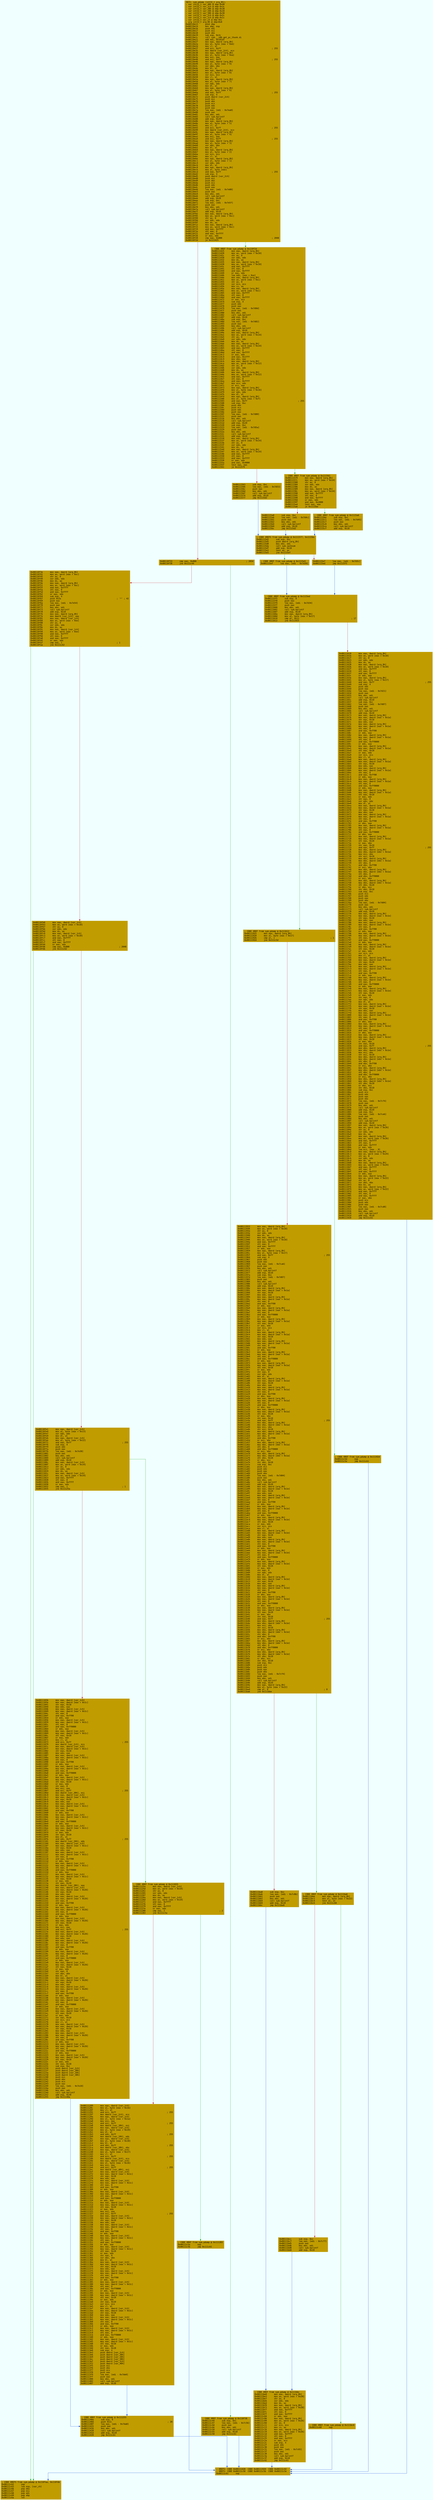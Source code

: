 digraph code {
	graph [bgcolor=azure fontsize=8 fontname="Courier" splines="ortho"];
	node [fillcolor=gray style=filled shape=box];
	edge [arrowhead="normal"];
	"0x00110e13" [URL="sym.pdump/0x00110e13", fillcolor="#c19c00",color="#c19c00", fontname="Courier",label="3672: sym.pdump (int32_t arg_8h);\l; var int32_t var_40h @ ebp-0x40\l; var int32_t var_3ch @ ebp-0x3c\l; var int32_t var_38h @ ebp-0x38\l; var int32_t var_34h @ ebp-0x34\l; var int32_t var_30h @ ebp-0x30\l; var int32_t var_2ch @ ebp-0x2c\l; var int32_t var_1ch @ ebp-0x1c\l; var int32_t var_ch @ ebp-0xc\l; arg int32_t arg_8h @ ebp+0x8\l0x00110e13      push ebp\l0x00110e14      mov ebp, esp\l0x00110e16      push edi\l0x00110e17      push esi\l0x00110e18      push ebx\l0x00110e19      sub esp, 0x3c\l0x00110e1c      call sym.__x86.get_pc_thunk.di\l0x00110e21      add edi, 0x101df\l0x00110e27      mov eax, dword [arg_8h]\l0x00110e2a      mov al, byte [eax + 0xb]\l0x00110e2d      mov cl, al\l0x00110e2f      and ecx, 0xff                                          ; 255\l0x00110e35      mov dword [var_2ch], ecx\l0x00110e38      mov eax, dword [arg_8h]\l0x00110e3b      mov al, byte [eax + 0xa]\l0x00110e3e      mov esi, eax\l0x00110e40      and esi, 0xff                                          ; 255\l0x00110e46      mov eax, dword [arg_8h]\l0x00110e49      mov al, byte [eax + 9]\l0x00110e4c      xor ebx, ebx\l0x00110e4e      mov bl, al\l0x00110e50      mov eax, dword [arg_8h]\l0x00110e53      mov al, byte [eax + 8]\l0x00110e56      xor ecx, ecx\l0x00110e58      mov cl, al\l0x00110e5a      mov eax, dword [arg_8h]\l0x00110e5d      mov al, byte [eax + 7]\l0x00110e60      xor edx, edx\l0x00110e62      mov dl, al\l0x00110e64      mov eax, dword [arg_8h]\l0x00110e67      mov al, byte [eax + 6]\l0x00110e6a      and eax, 0xff                                          ; 255\l0x00110e6f      sub esp, 4\l0x00110e72      push dword [var_2ch]\l0x00110e75      push esi\l0x00110e76      push ebx\l0x00110e77      push ecx\l0x00110e78      push edx\l0x00110e79      push eax\l0x00110e7a      lea eax, [edi - 0x7ea0]\l0x00110e80      push eax\l0x00110e81      mov ebx, edi\l0x00110e83      call sym.kprintf\l0x00110e88      add esp, 0x20\l0x00110e8b      mov eax, dword [arg_8h]\l0x00110e8e      mov al, byte [eax + 5]\l0x00110e91      mov cl, al\l0x00110e93      and ecx, 0xff                                          ; 255\l0x00110e99      mov dword [var_2ch], ecx\l0x00110e9c      mov eax, dword [arg_8h]\l0x00110e9f      mov al, byte [eax + 4]\l0x00110ea2      mov esi, eax\l0x00110ea4      and esi, 0xff                                          ; 255\l0x00110eaa      mov eax, dword [arg_8h]\l0x00110ead      mov al, byte [eax + 3]\l0x00110eb0      xor ebx, ebx\l0x00110eb2      mov bl, al\l0x00110eb4      mov eax, dword [arg_8h]\l0x00110eb7      mov al, byte [eax + 2]\l0x00110eba      xor ecx, ecx\l0x00110ebc      mov cl, al\l0x00110ebe      mov eax, dword [arg_8h]\l0x00110ec1      mov al, byte [eax + 1]\l0x00110ec4      xor edx, edx\l0x00110ec6      mov dl, al\l0x00110ec8      mov eax, dword [arg_8h]\l0x00110ecb      mov al, byte [eax]\l0x00110ecd      and eax, 0xff                                          ; 255\l0x00110ed2      sub esp, 4\l0x00110ed5      push dword [var_2ch]\l0x00110ed8      push esi\l0x00110ed9      push ebx\l0x00110eda      push ecx\l0x00110edb      push edx\l0x00110edc      push eax\l0x00110edd      lea eax, [edi - 0x7e80]\l0x00110ee3      push eax\l0x00110ee4      mov ebx, edi\l0x00110ee6      call sym.kprintf\l0x00110eeb      add esp, 0x20\l0x00110eee      sub esp, 0xc\l0x00110ef1      lea eax, [edi - 0x7e5f]\l0x00110ef7      push eax\l0x00110ef8      mov ebx, edi\l0x00110efa      call sym.kprintf\l0x00110eff      add esp, 0x10\l0x00110f02      mov eax, dword [arg_8h]\l0x00110f05      mov ax, word [eax + 0xc]\l0x00110f09      shr ax, 8\l0x00110f0d      xor edx, edx\l0x00110f0f      mov dx, ax\l0x00110f12      mov eax, dword [arg_8h]\l0x00110f15      mov ax, word [eax + 0xc]\l0x00110f19      and eax, 0xffff\l0x00110f1e      shl eax, 8\l0x00110f21      and eax, 0xffff\l0x00110f26      or eax, edx\l0x00110f28      cmp eax, 0x800                                         ; 2048\l0x00110f2d      je 0x111425\l"]
	"0x00110f33" [URL="sym.pdump/0x00110f33", fillcolor="#c19c00",color="#c19c00", fontname="Courier",label="0x00110f33      cmp eax, 0x806                                         ; 2054\l0x00110f38      jne 0x111c44\l"]
	"0x00110f3e" [URL="sym.pdump/0x00110f3e", fillcolor="#c19c00",color="#c19c00", fontname="Courier",label="0x00110f3e      mov eax, dword [arg_8h]\l0x00110f41      mov ax, word [eax + 0xc]\l0x00110f45      shr ax, 8\l0x00110f49      xor edx, edx\l0x00110f4b      mov dx, ax\l0x00110f4e      mov eax, dword [arg_8h]\l0x00110f51      mov ax, word [eax + 0xc]\l0x00110f55      and eax, 0xffff\l0x00110f5a      shl eax, 8\l0x00110f5d      and eax, 0xffff\l0x00110f62      or eax, edx\l0x00110f64      sub esp, 4\l0x00110f67      push 0x2a                                              ; '*' ; 42\l0x00110f69      push eax\l0x00110f6a      lea eax, [edi - 0x7e54]\l0x00110f70      push eax\l0x00110f71      mov ebx, edi\l0x00110f73      call sym.kprintf\l0x00110f78      add esp, 0x10\l0x00110f7b      mov eax, dword [arg_8h]\l0x00110f7e      mov dword [var_1ch], eax\l0x00110f81      mov eax, dword [var_1ch]\l0x00110f84      mov ax, word [eax + 0xe]\l0x00110f88      shr ax, 8\l0x00110f8c      xor edx, edx\l0x00110f8e      mov dx, ax\l0x00110f91      mov eax, dword [var_1ch]\l0x00110f94      mov ax, word [eax + 0xe]\l0x00110f98      and eax, 0xffff\l0x00110f9d      shl eax, 8\l0x00110fa0      and eax, 0xffff\l0x00110fa5      or eax, edx\l0x00110fa7      cmp eax, 1                                             ; 1\l0x00110faa      jne 0x111c62\l"]
	"0x00110fb0" [URL="sym.pdump/0x00110fb0", fillcolor="#c19c00",color="#c19c00", fontname="Courier",label="0x00110fb0      mov eax, dword [var_1ch]\l0x00110fb3      mov ax, word [eax + 0x10]\l0x00110fb7      shr ax, 8\l0x00110fbb      xor edx, edx\l0x00110fbd      mov dx, ax\l0x00110fc0      mov eax, dword [var_1ch]\l0x00110fc3      mov ax, word [eax + 0x10]\l0x00110fc7      and eax, 0xffff\l0x00110fcc      shl eax, 8\l0x00110fcf      and eax, 0xffff\l0x00110fd4      or eax, edx\l0x00110fd6      cmp eax, 0x800                                         ; 2048\l0x00110fdb      jne 0x111c62\l"]
	"0x00110fe1" [URL="sym.pdump/0x00110fe1", fillcolor="#c19c00",color="#c19c00", fontname="Courier",label="0x00110fe1      mov eax, dword [var_1ch]\l0x00110fe4      mov al, byte [eax + 0x13]\l0x00110fe7      xor edx, edx\l0x00110fe9      mov dl, al\l0x00110feb      mov eax, dword [var_1ch]\l0x00110fee      mov al, byte [eax + 0x12]\l0x00110ff1      and eax, 0xff                                          ; 255\l0x00110ff6      sub esp, 4\l0x00110ff9      push edx\l0x00110ffa      push eax\l0x00110ffb      lea eax, [edi - 0x7e38]\l0x00111001      push eax\l0x00111002      mov ebx, edi\l0x00111004      call sym.kprintf\l0x00111009      add esp, 0x10\l0x0011100c      mov eax, dword [var_1ch]\l0x0011100f      mov ax, word [eax + 0x14]\l0x00111013      shr ax, 8\l0x00111017      xor edx, edx\l0x00111019      mov dx, ax\l0x0011101c      mov eax, dword [var_1ch]\l0x0011101f      mov ax, word [eax + 0x14]\l0x00111023      and eax, 0xffff\l0x00111028      shl eax, 8\l0x0011102b      and eax, 0xffff\l0x00111030      or eax, edx\l0x00111032      cmp eax, 1                                             ; 1\l0x00111035      jne 0x11125a\l"]
	"0x0011103b" [URL="sym.pdump/0x0011103b", fillcolor="#c19c00",color="#c19c00", fontname="Courier",label="0x0011103b      mov eax, dword [var_1ch]\l0x0011103e      mov eax, dword [eax + 0x1c]\l0x00111041      shr eax, 0x18\l0x00111044      mov edx, eax\l0x00111046      mov eax, dword [var_1ch]\l0x00111049      mov eax, dword [eax + 0x1c]\l0x0011104c      shr eax, 8\l0x0011104f      and eax, 0xff00\l0x00111054      or edx, eax\l0x00111056      mov eax, dword [var_1ch]\l0x00111059      mov eax, dword [eax + 0x1c]\l0x0011105c      shl eax, 8\l0x0011105f      and eax, 0xff0000\l0x00111064      or edx, eax\l0x00111066      mov eax, dword [var_1ch]\l0x00111069      mov eax, dword [eax + 0x1c]\l0x0011106c      shl eax, 0x18\l0x0011106f      or eax, edx\l0x00111071      mov cl, al\l0x00111073      and ecx, 0xff                                          ; 255\l0x00111079      mov dword [var_2ch], ecx\l0x0011107c      mov eax, dword [var_1ch]\l0x0011107f      mov eax, dword [eax + 0x1c]\l0x00111082      shr eax, 0x18\l0x00111085      mov edx, eax\l0x00111087      mov eax, dword [var_1ch]\l0x0011108a      mov eax, dword [eax + 0x1c]\l0x0011108d      shr eax, 8\l0x00111090      and eax, 0xff00\l0x00111095      or edx, eax\l0x00111097      mov eax, dword [var_1ch]\l0x0011109a      mov eax, dword [eax + 0x1c]\l0x0011109d      shl eax, 8\l0x001110a0      and eax, 0xff0000\l0x001110a5      or edx, eax\l0x001110a7      mov eax, dword [var_1ch]\l0x001110aa      mov eax, dword [eax + 0x1c]\l0x001110ad      shl eax, 0x18\l0x001110b0      or eax, edx\l0x001110b2      shr eax, 8\l0x001110b5      mov esi, eax\l0x001110b7      and esi, 0xff                                          ; 255\l0x001110bd      mov dword [var_30h], esi\l0x001110c0      mov eax, dword [var_1ch]\l0x001110c3      mov eax, dword [eax + 0x1c]\l0x001110c6      shr eax, 0x18\l0x001110c9      mov edx, eax\l0x001110cb      mov eax, dword [var_1ch]\l0x001110ce      mov eax, dword [eax + 0x1c]\l0x001110d1      shr eax, 8\l0x001110d4      and eax, 0xff00\l0x001110d9      or edx, eax\l0x001110db      mov eax, dword [var_1ch]\l0x001110de      mov eax, dword [eax + 0x1c]\l0x001110e1      shl eax, 8\l0x001110e4      and eax, 0xff0000\l0x001110e9      or edx, eax\l0x001110eb      mov eax, dword [var_1ch]\l0x001110ee      mov eax, dword [eax + 0x1c]\l0x001110f1      shl eax, 0x18\l0x001110f4      or eax, edx\l0x001110f6      shr eax, 0x10\l0x001110f9      mov dl, al\l0x001110fb      and edx, 0xff                                          ; 255\l0x00111101      mov dword [var_34h], edx\l0x00111104      mov eax, dword [var_1ch]\l0x00111107      mov eax, dword [eax + 0x1c]\l0x0011110a      shr eax, 0x18\l0x0011110d      mov edx, eax\l0x0011110f      mov eax, dword [var_1ch]\l0x00111112      mov eax, dword [eax + 0x1c]\l0x00111115      shr eax, 8\l0x00111118      and eax, 0xff00\l0x0011111d      or edx, eax\l0x0011111f      mov eax, dword [var_1ch]\l0x00111122      mov eax, dword [eax + 0x1c]\l0x00111125      shl eax, 8\l0x00111128      and eax, 0xff0000\l0x0011112d      or edx, eax\l0x0011112f      mov eax, dword [var_1ch]\l0x00111132      mov eax, dword [eax + 0x1c]\l0x00111135      shl eax, 0x18\l0x00111138      or eax, edx\l0x0011113a      shr eax, 0x18\l0x0011113d      mov dword [var_38h], eax\l0x00111140      mov eax, dword [var_1ch]\l0x00111143      mov eax, dword [eax + 0x26]\l0x00111146      shr eax, 0x18\l0x00111149      mov edx, eax\l0x0011114b      mov eax, dword [var_1ch]\l0x0011114e      mov eax, dword [eax + 0x26]\l0x00111151      shr eax, 8\l0x00111154      and eax, 0xff00\l0x00111159      or edx, eax\l0x0011115b      mov eax, dword [var_1ch]\l0x0011115e      mov eax, dword [eax + 0x26]\l0x00111161      shl eax, 8\l0x00111164      and eax, 0xff0000\l0x00111169      or edx, eax\l0x0011116b      mov eax, dword [var_1ch]\l0x0011116e      mov eax, dword [eax + 0x26]\l0x00111171      shl eax, 0x18\l0x00111174      or eax, edx\l0x00111176      mov esi, eax\l0x00111178      and esi, 0xff                                          ; 255\l0x0011117e      mov eax, dword [var_1ch]\l0x00111181      mov eax, dword [eax + 0x26]\l0x00111184      shr eax, 0x18\l0x00111187      mov edx, eax\l0x00111189      mov eax, dword [var_1ch]\l0x0011118c      mov eax, dword [eax + 0x26]\l0x0011118f      shr eax, 8\l0x00111192      and eax, 0xff00\l0x00111197      or edx, eax\l0x00111199      mov eax, dword [var_1ch]\l0x0011119c      mov eax, dword [eax + 0x26]\l0x0011119f      shl eax, 8\l0x001111a2      and eax, 0xff0000\l0x001111a7      or edx, eax\l0x001111a9      mov eax, dword [var_1ch]\l0x001111ac      mov eax, dword [eax + 0x26]\l0x001111af      shl eax, 0x18\l0x001111b2      or eax, edx\l0x001111b4      shr eax, 8\l0x001111b7      xor ebx, ebx\l0x001111b9      mov bl, al\l0x001111bb      mov eax, dword [var_1ch]\l0x001111be      mov eax, dword [eax + 0x26]\l0x001111c1      shr eax, 0x18\l0x001111c4      mov edx, eax\l0x001111c6      mov eax, dword [var_1ch]\l0x001111c9      mov eax, dword [eax + 0x26]\l0x001111cc      shr eax, 8\l0x001111cf      and eax, 0xff00\l0x001111d4      or edx, eax\l0x001111d6      mov eax, dword [var_1ch]\l0x001111d9      mov eax, dword [eax + 0x26]\l0x001111dc      shl eax, 8\l0x001111df      and eax, 0xff0000\l0x001111e4      or edx, eax\l0x001111e6      mov eax, dword [var_1ch]\l0x001111e9      mov eax, dword [eax + 0x26]\l0x001111ec      shl eax, 0x18\l0x001111ef      or eax, edx\l0x001111f1      shr eax, 0x10\l0x001111f4      xor ecx, ecx\l0x001111f6      mov cl, al\l0x001111f8      mov eax, dword [var_1ch]\l0x001111fb      mov eax, dword [eax + 0x26]\l0x001111fe      shr eax, 0x18\l0x00111201      mov edx, eax\l0x00111203      mov eax, dword [var_1ch]\l0x00111206      mov eax, dword [eax + 0x26]\l0x00111209      shr eax, 8\l0x0011120c      and eax, 0xff00\l0x00111211      or edx, eax\l0x00111213      mov eax, dword [var_1ch]\l0x00111216      mov eax, dword [eax + 0x26]\l0x00111219      shl eax, 8\l0x0011121c      and eax, 0xff0000\l0x00111221      or edx, eax\l0x00111223      mov eax, dword [var_1ch]\l0x00111226      mov eax, dword [eax + 0x26]\l0x00111229      shl eax, 0x18\l0x0011122c      or eax, edx\l0x0011122e      shr eax, 0x18\l0x00111231      sub esp, 0xc\l0x00111234      push dword [var_2ch]\l0x00111237      push dword [var_30h]\l0x0011123a      push dword [var_34h]\l0x0011123d      push dword [var_38h]\l0x00111240      push esi\l0x00111241      push ebx\l0x00111242      push ecx\l0x00111243      push eax\l0x00111244      lea eax, [edi - 0x7e10]\l0x0011124a      push eax\l0x0011124b      mov ebx, edi\l0x0011124d      call sym.kprintf\l0x00111252      add esp, 0x30\l0x00111255      jmp 0x11140a\l"]
	"0x0011125a" [URL="sym.pdump/0x0011125a", fillcolor="#c19c00",color="#c19c00", fontname="Courier",label="; CODE XREF from sym.pdump @ 0x111035\l0x0011125a      mov eax, dword [var_1ch]\l0x0011125d      mov ax, word [eax + 0x14]\l0x00111261      shr ax, 8\l0x00111265      xor edx, edx\l0x00111267      mov dx, ax\l0x0011126a      mov eax, dword [var_1ch]\l0x0011126d      mov ax, word [eax + 0x14]\l0x00111271      and eax, 0xffff\l0x00111276      shl eax, 8\l0x00111279      and eax, 0xffff\l0x0011127e      or eax, edx\l0x00111280      cmp eax, 2                                             ; 2\l0x00111283      jne 0x111c5a\l"]
	"0x00111289" [URL="sym.pdump/0x00111289", fillcolor="#c19c00",color="#c19c00", fontname="Courier",label="0x00111289      mov eax, dword [var_1ch]\l0x0011128c      mov al, byte [eax + 0x1b]\l0x0011128f      mov cl, al\l0x00111291      and ecx, 0xff                                          ; 255\l0x00111297      mov dword [var_2ch], ecx\l0x0011129a      mov eax, dword [var_1ch]\l0x0011129d      mov al, byte [eax + 0x1a]\l0x001112a0      mov esi, eax\l0x001112a2      and esi, 0xff                                          ; 255\l0x001112a8      mov dword [var_30h], esi\l0x001112ab      mov eax, dword [var_1ch]\l0x001112ae      mov al, byte [eax + 0x19]\l0x001112b1      mov dl, al\l0x001112b3      and edx, 0xff                                          ; 255\l0x001112b9      mov dword [var_34h], edx\l0x001112bc      mov eax, dword [var_1ch]\l0x001112bf      mov al, byte [eax + 0x18]\l0x001112c2      mov bl, al\l0x001112c4      and ebx, 0xff                                          ; 255\l0x001112ca      mov dword [var_38h], ebx\l0x001112cd      mov eax, dword [var_1ch]\l0x001112d0      mov al, byte [eax + 0x17]\l0x001112d3      mov cl, al\l0x001112d5      and ecx, 0xff                                          ; 255\l0x001112db      mov dword [var_3ch], ecx\l0x001112de      mov eax, dword [var_1ch]\l0x001112e1      mov al, byte [eax + 0x16]\l0x001112e4      mov esi, eax\l0x001112e6      and esi, 0xff                                          ; 255\l0x001112ec      mov dword [var_40h], esi\l0x001112ef      mov eax, dword [var_1ch]\l0x001112f2      mov eax, dword [eax + 0x1c]\l0x001112f5      shr eax, 0x18\l0x001112f8      mov edx, eax\l0x001112fa      mov eax, dword [var_1ch]\l0x001112fd      mov eax, dword [eax + 0x1c]\l0x00111300      shr eax, 8\l0x00111303      and eax, 0xff00\l0x00111308      or edx, eax\l0x0011130a      mov eax, dword [var_1ch]\l0x0011130d      mov eax, dword [eax + 0x1c]\l0x00111310      shl eax, 8\l0x00111313      and eax, 0xff0000\l0x00111318      or edx, eax\l0x0011131a      mov eax, dword [var_1ch]\l0x0011131d      mov eax, dword [eax + 0x1c]\l0x00111320      shl eax, 0x18\l0x00111323      or eax, edx\l0x00111325      mov esi, eax\l0x00111327      and esi, 0xff                                          ; 255\l0x0011132d      mov eax, dword [var_1ch]\l0x00111330      mov eax, dword [eax + 0x1c]\l0x00111333      shr eax, 0x18\l0x00111336      mov edx, eax\l0x00111338      mov eax, dword [var_1ch]\l0x0011133b      mov eax, dword [eax + 0x1c]\l0x0011133e      shr eax, 8\l0x00111341      and eax, 0xff00\l0x00111346      or edx, eax\l0x00111348      mov eax, dword [var_1ch]\l0x0011134b      mov eax, dword [eax + 0x1c]\l0x0011134e      shl eax, 8\l0x00111351      and eax, 0xff0000\l0x00111356      or edx, eax\l0x00111358      mov eax, dword [var_1ch]\l0x0011135b      mov eax, dword [eax + 0x1c]\l0x0011135e      shl eax, 0x18\l0x00111361      or eax, edx\l0x00111363      shr eax, 8\l0x00111366      xor ebx, ebx\l0x00111368      mov bl, al\l0x0011136a      mov eax, dword [var_1ch]\l0x0011136d      mov eax, dword [eax + 0x1c]\l0x00111370      shr eax, 0x18\l0x00111373      mov edx, eax\l0x00111375      mov eax, dword [var_1ch]\l0x00111378      mov eax, dword [eax + 0x1c]\l0x0011137b      shr eax, 8\l0x0011137e      and eax, 0xff00\l0x00111383      or edx, eax\l0x00111385      mov eax, dword [var_1ch]\l0x00111388      mov eax, dword [eax + 0x1c]\l0x0011138b      shl eax, 8\l0x0011138e      and eax, 0xff0000\l0x00111393      or edx, eax\l0x00111395      mov eax, dword [var_1ch]\l0x00111398      mov eax, dword [eax + 0x1c]\l0x0011139b      shl eax, 0x18\l0x0011139e      or eax, edx\l0x001113a0      shr eax, 0x10\l0x001113a3      xor ecx, ecx\l0x001113a5      mov cl, al\l0x001113a7      mov eax, dword [var_1ch]\l0x001113aa      mov eax, dword [eax + 0x1c]\l0x001113ad      shr eax, 0x18\l0x001113b0      mov edx, eax\l0x001113b2      mov eax, dword [var_1ch]\l0x001113b5      mov eax, dword [eax + 0x1c]\l0x001113b8      shr eax, 8\l0x001113bb      and eax, 0xff00\l0x001113c0      or edx, eax\l0x001113c2      mov eax, dword [var_1ch]\l0x001113c5      mov eax, dword [eax + 0x1c]\l0x001113c8      shl eax, 8\l0x001113cb      and eax, 0xff0000\l0x001113d0      or edx, eax\l0x001113d2      mov eax, dword [var_1ch]\l0x001113d5      mov eax, dword [eax + 0x1c]\l0x001113d8      shl eax, 0x18\l0x001113db      or eax, edx\l0x001113dd      shr eax, 0x18\l0x001113e0      sub esp, 4\l0x001113e3      push dword [var_2ch]\l0x001113e6      push dword [var_30h]\l0x001113e9      push dword [var_34h]\l0x001113ec      push dword [var_38h]\l0x001113ef      push dword [var_3ch]\l0x001113f2      push dword [var_40h]\l0x001113f5      push esi\l0x001113f6      push ebx\l0x001113f7      push ecx\l0x001113f8      push eax\l0x001113f9      lea eax, [edi - 0x7de0]\l0x001113ff      push eax\l0x00111400      mov ebx, edi\l0x00111402      call sym.kprintf\l0x00111407      add esp, 0x30\l"]
	"0x0011140a" [URL="sym.pdump/0x0011140a", fillcolor="#c19c00",color="#c19c00", fontname="Courier",label="; CODE XREF from sym.pdump @ 0x111255\l0x0011140a      sub esp, 8\l0x0011140d      push 0x1c                                              ; 28\l0x0011140f      lea eax, [edi - 0x7da8]\l0x00111415      push eax\l0x00111416      mov ebx, edi\l0x00111418      call sym.kprintf\l0x0011141d      add esp, 0x10\l0x00111420      jmp 0x111c61\l"]
	"0x00111425" [URL="sym.pdump/0x00111425", fillcolor="#c19c00",color="#c19c00", fontname="Courier",label="; CODE XREF from sym.pdump @ 0x110f2d\l0x00111425      mov eax, dword [arg_8h]\l0x00111428      mov ax, word [eax + 0x10]\l0x0011142c      shr ax, 8\l0x00111430      xor edx, edx\l0x00111432      mov dx, ax\l0x00111435      mov eax, dword [arg_8h]\l0x00111438      mov ax, word [eax + 0x10]\l0x0011143c      and eax, 0xffff\l0x00111441      shl eax, 8\l0x00111444      and eax, 0xffff\l0x00111449      or eax, edx\l0x0011144b      lea edx, [eax + 0xe]\l0x0011144e      mov eax, dword [arg_8h]\l0x00111451      mov ax, word [eax + 0xc]\l0x00111455      shr ax, 8\l0x00111459      xor ecx, ecx\l0x0011145b      mov cx, ax\l0x0011145e      mov eax, dword [arg_8h]\l0x00111461      mov ax, word [eax + 0xc]\l0x00111465      and eax, 0xffff\l0x0011146a      shl eax, 8\l0x0011146d      and eax, 0xffff\l0x00111472      or eax, ecx\l0x00111474      sub esp, 4\l0x00111477      push edx\l0x00111478      push eax\l0x00111479      lea eax, [edi - 0x7d9d]\l0x0011147f      push eax\l0x00111480      mov ebx, edi\l0x00111482      call sym.kprintf\l0x00111487      add esp, 0x10\l0x0011148a      sub esp, 0xc\l0x0011148d      lea eax, [edi - 0x7d82]\l0x00111493      push eax\l0x00111494      mov ebx, edi\l0x00111496      call sym.kprintf\l0x0011149b      add esp, 0x10\l0x0011149e      mov eax, dword [arg_8h]\l0x001114a1      mov ax, word [eax + 0x14]\l0x001114a5      shr ax, 8\l0x001114a9      xor edx, edx\l0x001114ab      mov dx, ax\l0x001114ae      mov eax, dword [arg_8h]\l0x001114b1      mov ax, word [eax + 0x14]\l0x001114b5      and eax, 0xffff\l0x001114ba      shl eax, 8\l0x001114bd      and eax, 0xffff\l0x001114c2      or eax, edx\l0x001114c4      and eax, 0x1fff\l0x001114c9      mov ebx, eax\l0x001114cb      mov eax, dword [arg_8h]\l0x001114ce      mov ax, word [eax + 0x12]\l0x001114d2      shr ax, 8\l0x001114d6      xor edx, edx\l0x001114d8      mov dx, ax\l0x001114db      mov eax, dword [arg_8h]\l0x001114de      mov ax, word [eax + 0x12]\l0x001114e2      and eax, 0xffff\l0x001114e7      shl eax, 8\l0x001114ea      and eax, 0xffff\l0x001114ef      mov ecx, edx\l0x001114f1      or ecx, eax\l0x001114f3      mov eax, dword [arg_8h]\l0x001114f6      mov al, byte [eax + 0x16]\l0x001114f9      xor edx, edx\l0x001114fb      mov dl, al\l0x001114fd      mov eax, dword [arg_8h]\l0x00111500      mov al, byte [eax + 0xf]\l0x00111503      and eax, 0xff                                          ; 255\l0x00111508      sub esp, 0xc\l0x0011150b      push ebx\l0x0011150c      push ecx\l0x0011150d      push edx\l0x0011150e      push eax\l0x0011150f      lea eax, [edi - 0x7d80]\l0x00111515      push eax\l0x00111516      mov ebx, edi\l0x00111518      call sym.kprintf\l0x0011151d      add esp, 0x20\l0x00111520      sub esp, 0xc\l0x00111523      lea eax, [edi - 0x7d5a]\l0x00111529      push eax\l0x0011152a      mov ebx, edi\l0x0011152c      call sym.kprintf\l0x00111531      add esp, 0x10\l0x00111534      mov eax, dword [arg_8h]\l0x00111537      mov ax, word [eax + 0x14]\l0x0011153b      shr ax, 8\l0x0011153f      xor edx, edx\l0x00111541      mov dx, ax\l0x00111544      mov eax, dword [arg_8h]\l0x00111547      mov ax, word [eax + 0x14]\l0x0011154b      and eax, 0xffff\l0x00111550      shl eax, 8\l0x00111553      and eax, 0xffff\l0x00111558      or eax, edx\l0x0011155a      and eax, 0x4000\l0x0011155f      test eax, eax\l0x00111561      je 0x111579\l"]
	"0x00111563" [URL="sym.pdump/0x00111563", fillcolor="#c19c00",color="#c19c00", fontname="Courier",label="0x00111563      sub esp, 0xc\l0x00111566      lea eax, [edi - 0x7d53]\l0x0011156c      push eax\l0x0011156d      mov ebx, edi\l0x0011156f      call sym.kprintf\l0x00111574      add esp, 0x10\l0x00111577      jmp 0x1115d2\l"]
	"0x00111579" [URL="sym.pdump/0x00111579", fillcolor="#c19c00",color="#c19c00", fontname="Courier",label="; CODE XREF from sym.pdump @ 0x111561\l0x00111579      mov eax, dword [arg_8h]\l0x0011157c      mov ax, word [eax + 0x14]\l0x00111580      shr ax, 8\l0x00111584      xor edx, edx\l0x00111586      mov dx, ax\l0x00111589      mov eax, dword [arg_8h]\l0x0011158c      mov ax, word [eax + 0x14]\l0x00111590      and eax, 0xffff\l0x00111595      shl eax, 8\l0x00111598      and eax, 0xffff\l0x0011159d      or eax, edx\l0x0011159f      and eax, 0x2000\l0x001115a4      test eax, eax\l0x001115a6      je 0x1115be\l"]
	"0x001115a8" [URL="sym.pdump/0x001115a8", fillcolor="#c19c00",color="#c19c00", fontname="Courier",label="0x001115a8      sub esp, 0xc\l0x001115ab      lea eax, [edi - 0x7d4c]\l0x001115b1      push eax\l0x001115b2      mov ebx, edi\l0x001115b4      call sym.kprintf\l0x001115b9      add esp, 0x10\l0x001115bc      jmp 0x1115d2\l"]
	"0x001115be" [URL="sym.pdump/0x001115be", fillcolor="#c19c00",color="#c19c00", fontname="Courier",label="; CODE XREF from sym.pdump @ 0x1115a6\l0x001115be      sub esp, 0xc\l0x001115c1      lea eax, [edi - 0x7d45]\l0x001115c7      push eax\l0x001115c8      mov ebx, edi\l0x001115ca      call sym.kprintf\l0x001115cf      add esp, 0x10\l"]
	"0x001115d2" [URL="sym.pdump/0x001115d2", fillcolor="#c19c00",color="#c19c00", fontname="Courier",label="; CODE XREFS from sym.pdump @ 0x111577, 0x1115bc\l0x001115d2      sub esp, 0xc\l0x001115d5      push dword [arg_8h]\l0x001115d8      mov ebx, edi\l0x001115da      call sym.ipcksum\l0x001115df      add esp, 0x10\l0x001115e2      test ax, ax\l0x001115e5      jne 0x1115ef\l"]
	"0x001115e7" [URL="sym.pdump/0x001115e7", fillcolor="#c19c00",color="#c19c00", fontname="Courier",label="0x001115e7      lea eax, [edi - 0x7d3c]\l0x001115ed      jmp 0x1115f5\l"]
	"0x001115ef" [URL="sym.pdump/0x001115ef", fillcolor="#c19c00",color="#c19c00", fontname="Courier",label="; CODE XREF from sym.pdump @ 0x1115e5\l0x001115ef      lea eax, [edi - 0x7d39]\l"]
	"0x001115f5" [URL="sym.pdump/0x001115f5", fillcolor="#c19c00",color="#c19c00", fontname="Courier",label="; CODE XREF from sym.pdump @ 0x1115ed\l0x001115f5      sub esp, 8\l0x001115f8      push eax\l0x001115f9      lea eax, [edi - 0x7d34]\l0x001115ff      push eax\l0x00111600      mov ebx, edi\l0x00111602      call sym.kprintf\l0x00111607      add esp, 0x10\l0x0011160a      mov eax, dword [arg_8h]\l0x0011160d      mov al, byte [eax + 0x17]\l0x00111610      cmp al, 0x11                                           ; 17\l0x00111612      jne 0x111925\l"]
	"0x00111618" [URL="sym.pdump/0x00111618", fillcolor="#c19c00",color="#c19c00", fontname="Courier",label="0x00111618      mov eax, dword [arg_8h]\l0x0011161b      mov ax, word [eax + 0x10]\l0x0011161f      shr ax, 8\l0x00111623      xor edx, edx\l0x00111625      mov dx, ax\l0x00111628      mov eax, dword [arg_8h]\l0x0011162b      mov ax, word [eax + 0x10]\l0x0011162f      and eax, 0xffff\l0x00111634      shl eax, 8\l0x00111637      and eax, 0xffff\l0x0011163c      or edx, eax\l0x0011163e      mov eax, dword [arg_8h]\l0x00111641      mov al, byte [eax + 0x17]\l0x00111644      and eax, 0xff                                          ; 255\l0x00111649      sub esp, 4\l0x0011164c      push edx\l0x0011164d      push eax\l0x0011164e      lea eax, [edi - 0x7d21]\l0x00111654      push eax\l0x00111655      mov ebx, edi\l0x00111657      call sym.kprintf\l0x0011165c      add esp, 0x10\l0x0011165f      sub esp, 0xc\l0x00111662      lea eax, [edi - 0x7d07]\l0x00111668      push eax\l0x00111669      mov ebx, edi\l0x0011166b      call sym.kprintf\l0x00111670      add esp, 0x10\l0x00111673      mov eax, dword [arg_8h]\l0x00111676      mov eax, dword [eax + 0x1a]\l0x00111679      shr eax, 0x18\l0x0011167c      mov edx, eax\l0x0011167e      mov eax, dword [arg_8h]\l0x00111681      mov eax, dword [eax + 0x1a]\l0x00111684      shr eax, 8\l0x00111687      and eax, 0xff00\l0x0011168c      or edx, eax\l0x0011168e      mov eax, dword [arg_8h]\l0x00111691      mov eax, dword [eax + 0x1a]\l0x00111694      shl eax, 8\l0x00111697      and eax, 0xff0000\l0x0011169c      or edx, eax\l0x0011169e      mov eax, dword [arg_8h]\l0x001116a1      mov eax, dword [eax + 0x1a]\l0x001116a4      shl eax, 0x18\l0x001116a7      or eax, edx\l0x001116a9      xor ecx, ecx\l0x001116ab      mov cl, al\l0x001116ad      mov eax, dword [arg_8h]\l0x001116b0      mov eax, dword [eax + 0x1a]\l0x001116b3      shr eax, 0x18\l0x001116b6      mov edx, eax\l0x001116b8      mov eax, dword [arg_8h]\l0x001116bb      mov eax, dword [eax + 0x1a]\l0x001116be      shr eax, 8\l0x001116c1      and eax, 0xff00\l0x001116c6      or edx, eax\l0x001116c8      mov eax, dword [arg_8h]\l0x001116cb      mov eax, dword [eax + 0x1a]\l0x001116ce      shl eax, 8\l0x001116d1      and eax, 0xff0000\l0x001116d6      or edx, eax\l0x001116d8      mov eax, dword [arg_8h]\l0x001116db      mov eax, dword [eax + 0x1a]\l0x001116de      shl eax, 0x18\l0x001116e1      or eax, edx\l0x001116e3      shr eax, 8\l0x001116e6      xor edx, edx\l0x001116e8      mov dl, al\l0x001116ea      mov eax, dword [arg_8h]\l0x001116ed      mov eax, dword [eax + 0x1a]\l0x001116f0      shr eax, 0x18\l0x001116f3      mov ebx, eax\l0x001116f5      mov eax, dword [arg_8h]\l0x001116f8      mov eax, dword [eax + 0x1a]\l0x001116fb      shr eax, 8\l0x001116fe      and eax, 0xff00\l0x00111703      or ebx, eax\l0x00111705      mov eax, dword [arg_8h]\l0x00111708      mov eax, dword [eax + 0x1a]\l0x0011170b      shl eax, 8\l0x0011170e      and eax, 0xff0000\l0x00111713      or ebx, eax\l0x00111715      mov eax, dword [arg_8h]\l0x00111718      mov eax, dword [eax + 0x1a]\l0x0011171b      shl eax, 0x18\l0x0011171e      or eax, ebx\l0x00111720      shr eax, 0x10\l0x00111723      and eax, 0xff                                          ; 255\l0x00111728      mov ebx, dword [arg_8h]\l0x0011172b      mov ebx, dword [ebx + 0x1a]\l0x0011172e      mov esi, ebx\l0x00111730      shr esi, 0x18\l0x00111733      mov ebx, dword [arg_8h]\l0x00111736      mov ebx, dword [ebx + 0x1a]\l0x00111739      shr ebx, 8\l0x0011173c      and ebx, 0xff00\l0x00111742      or esi, ebx\l0x00111744      mov ebx, dword [arg_8h]\l0x00111747      mov ebx, dword [ebx + 0x1a]\l0x0011174a      shl ebx, 8\l0x0011174d      and ebx, 0xff0000\l0x00111753      or esi, ebx\l0x00111755      mov ebx, dword [arg_8h]\l0x00111758      mov ebx, dword [ebx + 0x1a]\l0x0011175b      shl ebx, 0x18\l0x0011175e      or ebx, esi\l0x00111760      shr ebx, 0x18\l0x00111763      sub esp, 0xc\l0x00111766      push ecx\l0x00111767      push edx\l0x00111768      push eax\l0x00111769      push ebx\l0x0011176a      lea eax, [edi - 0x7d04]\l0x00111770      push eax\l0x00111771      mov ebx, edi\l0x00111773      call sym.kprintf\l0x00111778      add esp, 0x20\l0x0011177b      mov eax, dword [arg_8h]\l0x0011177e      mov eax, dword [eax + 0x1e]\l0x00111781      shr eax, 0x18\l0x00111784      mov edx, eax\l0x00111786      mov eax, dword [arg_8h]\l0x00111789      mov eax, dword [eax + 0x1e]\l0x0011178c      shr eax, 8\l0x0011178f      and eax, 0xff00\l0x00111794      or edx, eax\l0x00111796      mov eax, dword [arg_8h]\l0x00111799      mov eax, dword [eax + 0x1e]\l0x0011179c      shl eax, 8\l0x0011179f      and eax, 0xff0000\l0x001117a4      or edx, eax\l0x001117a6      mov eax, dword [arg_8h]\l0x001117a9      mov eax, dword [eax + 0x1e]\l0x001117ac      shl eax, 0x18\l0x001117af      or eax, edx\l0x001117b1      xor ecx, ecx\l0x001117b3      mov cl, al\l0x001117b5      mov eax, dword [arg_8h]\l0x001117b8      mov eax, dword [eax + 0x1e]\l0x001117bb      shr eax, 0x18\l0x001117be      mov edx, eax\l0x001117c0      mov eax, dword [arg_8h]\l0x001117c3      mov eax, dword [eax + 0x1e]\l0x001117c6      shr eax, 8\l0x001117c9      and eax, 0xff00\l0x001117ce      or edx, eax\l0x001117d0      mov eax, dword [arg_8h]\l0x001117d3      mov eax, dword [eax + 0x1e]\l0x001117d6      shl eax, 8\l0x001117d9      and eax, 0xff0000\l0x001117de      or edx, eax\l0x001117e0      mov eax, dword [arg_8h]\l0x001117e3      mov eax, dword [eax + 0x1e]\l0x001117e6      shl eax, 0x18\l0x001117e9      or eax, edx\l0x001117eb      shr eax, 8\l0x001117ee      xor edx, edx\l0x001117f0      mov dl, al\l0x001117f2      mov eax, dword [arg_8h]\l0x001117f5      mov eax, dword [eax + 0x1e]\l0x001117f8      shr eax, 0x18\l0x001117fb      mov ebx, eax\l0x001117fd      mov eax, dword [arg_8h]\l0x00111800      mov eax, dword [eax + 0x1e]\l0x00111803      shr eax, 8\l0x00111806      and eax, 0xff00\l0x0011180b      or ebx, eax\l0x0011180d      mov eax, dword [arg_8h]\l0x00111810      mov eax, dword [eax + 0x1e]\l0x00111813      shl eax, 8\l0x00111816      and eax, 0xff0000\l0x0011181b      or ebx, eax\l0x0011181d      mov eax, dword [arg_8h]\l0x00111820      mov eax, dword [eax + 0x1e]\l0x00111823      shl eax, 0x18\l0x00111826      or eax, ebx\l0x00111828      shr eax, 0x10\l0x0011182b      and eax, 0xff                                          ; 255\l0x00111830      mov ebx, dword [arg_8h]\l0x00111833      mov ebx, dword [ebx + 0x1e]\l0x00111836      mov esi, ebx\l0x00111838      shr esi, 0x18\l0x0011183b      mov ebx, dword [arg_8h]\l0x0011183e      mov ebx, dword [ebx + 0x1e]\l0x00111841      shr ebx, 8\l0x00111844      and ebx, 0xff00\l0x0011184a      or esi, ebx\l0x0011184c      mov ebx, dword [arg_8h]\l0x0011184f      mov ebx, dword [ebx + 0x1e]\l0x00111852      shl ebx, 8\l0x00111855      and ebx, 0xff0000\l0x0011185b      or esi, ebx\l0x0011185d      mov ebx, dword [arg_8h]\l0x00111860      mov ebx, dword [ebx + 0x1e]\l0x00111863      shl ebx, 0x18\l0x00111866      or ebx, esi\l0x00111868      shr ebx, 0x18\l0x0011186b      sub esp, 0xc\l0x0011186e      push ecx\l0x0011186f      push edx\l0x00111870      push eax\l0x00111871      push ebx\l0x00111872      lea eax, [edi - 0x7cf4]\l0x00111878      push eax\l0x00111879      mov ebx, edi\l0x0011187b      call sym.kprintf\l0x00111880      add esp, 0x20\l0x00111883      sub esp, 0xc\l0x00111886      lea eax, [edi - 0x7ce6]\l0x0011188c      push eax\l0x0011188d      mov ebx, edi\l0x0011188f      call sym.kprintf\l0x00111894      add esp, 0x10\l0x00111897      mov eax, dword [arg_8h]\l0x0011189a      mov ax, word [eax + 0x26]\l0x0011189e      shr ax, 8\l0x001118a2      xor edx, edx\l0x001118a4      mov dx, ax\l0x001118a7      mov eax, dword [arg_8h]\l0x001118aa      mov ax, word [eax + 0x26]\l0x001118ae      and eax, 0xffff\l0x001118b3      shl eax, 8\l0x001118b6      and eax, 0xffff\l0x001118bb      or eax, edx\l0x001118bd      lea ecx, [eax - 8]\l0x001118c0      mov eax, dword [arg_8h]\l0x001118c3      mov ax, word [eax + 0x24]\l0x001118c7      shr ax, 8\l0x001118cb      xor edx, edx\l0x001118cd      mov dx, ax\l0x001118d0      mov eax, dword [arg_8h]\l0x001118d3      mov ax, word [eax + 0x24]\l0x001118d7      and eax, 0xffff\l0x001118dc      shl eax, 8\l0x001118df      and eax, 0xffff\l0x001118e4      or edx, eax\l0x001118e6      mov eax, dword [arg_8h]\l0x001118e9      mov ax, word [eax + 0x22]\l0x001118ed      shr ax, 8\l0x001118f1      xor ebx, ebx\l0x001118f3      mov bx, ax\l0x001118f6      mov eax, dword [arg_8h]\l0x001118f9      mov ax, word [eax + 0x22]\l0x001118fd      and eax, 0xffff\l0x00111902      shl eax, 8\l0x00111905      and eax, 0xffff\l0x0011190a      or eax, ebx\l0x0011190c      push ecx\l0x0011190d      push edx\l0x0011190e      push eax\l0x0011190f      lea eax, [edi - 0x7cd0]\l0x00111915      push eax\l0x00111916      mov ebx, edi\l0x00111918      call sym.kprintf\l0x0011191d      add esp, 0x10\l0x00111920      jmp 0x111c61\l"]
	"0x00111925" [URL="sym.pdump/0x00111925", fillcolor="#c19c00",color="#c19c00", fontname="Courier",label="; CODE XREF from sym.pdump @ 0x111612\l0x00111925      mov eax, dword [arg_8h]\l0x00111928      mov al, byte [eax + 0x17]\l0x0011192b      cmp al, 1                                              ; 1\l0x0011192d      jne 0x111c5d\l"]
	"0x00111933" [URL="sym.pdump/0x00111933", fillcolor="#c19c00",color="#c19c00", fontname="Courier",label="0x00111933      mov eax, dword [arg_8h]\l0x00111936      mov ax, word [eax + 0x10]\l0x0011193a      shr ax, 8\l0x0011193e      xor edx, edx\l0x00111940      mov dx, ax\l0x00111943      mov eax, dword [arg_8h]\l0x00111946      mov ax, word [eax + 0x10]\l0x0011194a      and eax, 0xffff\l0x0011194f      shl eax, 8\l0x00111952      and eax, 0xffff\l0x00111957      or edx, eax\l0x00111959      mov eax, dword [arg_8h]\l0x0011195c      mov al, byte [eax + 0x17]\l0x0011195f      and eax, 0xff                                          ; 255\l0x00111964      sub esp, 4\l0x00111967      push edx\l0x00111968      push eax\l0x00111969      lea eax, [edi - 0x7ca6]\l0x0011196f      push eax\l0x00111970      mov ebx, edi\l0x00111972      call sym.kprintf\l0x00111977      add esp, 0x10\l0x0011197a      sub esp, 0xc\l0x0011197d      lea eax, [edi - 0x7d07]\l0x00111983      push eax\l0x00111984      mov ebx, edi\l0x00111986      call sym.kprintf\l0x0011198b      add esp, 0x10\l0x0011198e      mov eax, dword [arg_8h]\l0x00111991      mov eax, dword [eax + 0x1a]\l0x00111994      shr eax, 0x18\l0x00111997      mov edx, eax\l0x00111999      mov eax, dword [arg_8h]\l0x0011199c      mov eax, dword [eax + 0x1a]\l0x0011199f      shr eax, 8\l0x001119a2      and eax, 0xff00\l0x001119a7      or edx, eax\l0x001119a9      mov eax, dword [arg_8h]\l0x001119ac      mov eax, dword [eax + 0x1a]\l0x001119af      shl eax, 8\l0x001119b2      and eax, 0xff0000\l0x001119b7      or edx, eax\l0x001119b9      mov eax, dword [arg_8h]\l0x001119bc      mov eax, dword [eax + 0x1a]\l0x001119bf      shl eax, 0x18\l0x001119c2      or eax, edx\l0x001119c4      xor ecx, ecx\l0x001119c6      mov cl, al\l0x001119c8      mov eax, dword [arg_8h]\l0x001119cb      mov eax, dword [eax + 0x1a]\l0x001119ce      shr eax, 0x18\l0x001119d1      mov edx, eax\l0x001119d3      mov eax, dword [arg_8h]\l0x001119d6      mov eax, dword [eax + 0x1a]\l0x001119d9      shr eax, 8\l0x001119dc      and eax, 0xff00\l0x001119e1      or edx, eax\l0x001119e3      mov eax, dword [arg_8h]\l0x001119e6      mov eax, dword [eax + 0x1a]\l0x001119e9      shl eax, 8\l0x001119ec      and eax, 0xff0000\l0x001119f1      or edx, eax\l0x001119f3      mov eax, dword [arg_8h]\l0x001119f6      mov eax, dword [eax + 0x1a]\l0x001119f9      shl eax, 0x18\l0x001119fc      or eax, edx\l0x001119fe      shr eax, 8\l0x00111a01      xor edx, edx\l0x00111a03      mov dl, al\l0x00111a05      mov eax, dword [arg_8h]\l0x00111a08      mov eax, dword [eax + 0x1a]\l0x00111a0b      shr eax, 0x18\l0x00111a0e      mov ebx, eax\l0x00111a10      mov eax, dword [arg_8h]\l0x00111a13      mov eax, dword [eax + 0x1a]\l0x00111a16      shr eax, 8\l0x00111a19      and eax, 0xff00\l0x00111a1e      or ebx, eax\l0x00111a20      mov eax, dword [arg_8h]\l0x00111a23      mov eax, dword [eax + 0x1a]\l0x00111a26      shl eax, 8\l0x00111a29      and eax, 0xff0000\l0x00111a2e      or ebx, eax\l0x00111a30      mov eax, dword [arg_8h]\l0x00111a33      mov eax, dword [eax + 0x1a]\l0x00111a36      shl eax, 0x18\l0x00111a39      or eax, ebx\l0x00111a3b      shr eax, 0x10\l0x00111a3e      and eax, 0xff                                          ; 255\l0x00111a43      mov ebx, dword [arg_8h]\l0x00111a46      mov ebx, dword [ebx + 0x1a]\l0x00111a49      mov esi, ebx\l0x00111a4b      shr esi, 0x18\l0x00111a4e      mov ebx, dword [arg_8h]\l0x00111a51      mov ebx, dword [ebx + 0x1a]\l0x00111a54      shr ebx, 8\l0x00111a57      and ebx, 0xff00\l0x00111a5d      or esi, ebx\l0x00111a5f      mov ebx, dword [arg_8h]\l0x00111a62      mov ebx, dword [ebx + 0x1a]\l0x00111a65      shl ebx, 8\l0x00111a68      and ebx, 0xff0000\l0x00111a6e      or esi, ebx\l0x00111a70      mov ebx, dword [arg_8h]\l0x00111a73      mov ebx, dword [ebx + 0x1a]\l0x00111a76      shl ebx, 0x18\l0x00111a79      or ebx, esi\l0x00111a7b      shr ebx, 0x18\l0x00111a7e      sub esp, 0xc\l0x00111a81      push ecx\l0x00111a82      push edx\l0x00111a83      push eax\l0x00111a84      push ebx\l0x00111a85      lea eax, [edi - 0x7d04]\l0x00111a8b      push eax\l0x00111a8c      mov ebx, edi\l0x00111a8e      call sym.kprintf\l0x00111a93      add esp, 0x20\l0x00111a96      mov eax, dword [arg_8h]\l0x00111a99      mov eax, dword [eax + 0x1e]\l0x00111a9c      shr eax, 0x18\l0x00111a9f      mov edx, eax\l0x00111aa1      mov eax, dword [arg_8h]\l0x00111aa4      mov eax, dword [eax + 0x1e]\l0x00111aa7      shr eax, 8\l0x00111aaa      and eax, 0xff00\l0x00111aaf      or edx, eax\l0x00111ab1      mov eax, dword [arg_8h]\l0x00111ab4      mov eax, dword [eax + 0x1e]\l0x00111ab7      shl eax, 8\l0x00111aba      and eax, 0xff0000\l0x00111abf      or edx, eax\l0x00111ac1      mov eax, dword [arg_8h]\l0x00111ac4      mov eax, dword [eax + 0x1e]\l0x00111ac7      shl eax, 0x18\l0x00111aca      or eax, edx\l0x00111acc      xor ecx, ecx\l0x00111ace      mov cl, al\l0x00111ad0      mov eax, dword [arg_8h]\l0x00111ad3      mov eax, dword [eax + 0x1e]\l0x00111ad6      shr eax, 0x18\l0x00111ad9      mov edx, eax\l0x00111adb      mov eax, dword [arg_8h]\l0x00111ade      mov eax, dword [eax + 0x1e]\l0x00111ae1      shr eax, 8\l0x00111ae4      and eax, 0xff00\l0x00111ae9      or edx, eax\l0x00111aeb      mov eax, dword [arg_8h]\l0x00111aee      mov eax, dword [eax + 0x1e]\l0x00111af1      shl eax, 8\l0x00111af4      and eax, 0xff0000\l0x00111af9      or edx, eax\l0x00111afb      mov eax, dword [arg_8h]\l0x00111afe      mov eax, dword [eax + 0x1e]\l0x00111b01      shl eax, 0x18\l0x00111b04      or eax, edx\l0x00111b06      shr eax, 8\l0x00111b09      xor edx, edx\l0x00111b0b      mov dl, al\l0x00111b0d      mov eax, dword [arg_8h]\l0x00111b10      mov eax, dword [eax + 0x1e]\l0x00111b13      shr eax, 0x18\l0x00111b16      mov ebx, eax\l0x00111b18      mov eax, dword [arg_8h]\l0x00111b1b      mov eax, dword [eax + 0x1e]\l0x00111b1e      shr eax, 8\l0x00111b21      and eax, 0xff00\l0x00111b26      or ebx, eax\l0x00111b28      mov eax, dword [arg_8h]\l0x00111b2b      mov eax, dword [eax + 0x1e]\l0x00111b2e      shl eax, 8\l0x00111b31      and eax, 0xff0000\l0x00111b36      or ebx, eax\l0x00111b38      mov eax, dword [arg_8h]\l0x00111b3b      mov eax, dword [eax + 0x1e]\l0x00111b3e      shl eax, 0x18\l0x00111b41      or eax, ebx\l0x00111b43      shr eax, 0x10\l0x00111b46      and eax, 0xff                                          ; 255\l0x00111b4b      mov ebx, dword [arg_8h]\l0x00111b4e      mov ebx, dword [ebx + 0x1e]\l0x00111b51      mov esi, ebx\l0x00111b53      shr esi, 0x18\l0x00111b56      mov ebx, dword [arg_8h]\l0x00111b59      mov ebx, dword [ebx + 0x1e]\l0x00111b5c      shr ebx, 8\l0x00111b5f      and ebx, 0xff00\l0x00111b65      or esi, ebx\l0x00111b67      mov ebx, dword [arg_8h]\l0x00111b6a      mov ebx, dword [ebx + 0x1e]\l0x00111b6d      shl ebx, 8\l0x00111b70      and ebx, 0xff0000\l0x00111b76      or esi, ebx\l0x00111b78      mov ebx, dword [arg_8h]\l0x00111b7b      mov ebx, dword [ebx + 0x1e]\l0x00111b7e      shl ebx, 0x18\l0x00111b81      or ebx, esi\l0x00111b83      shr ebx, 0x18\l0x00111b86      sub esp, 0xc\l0x00111b89      push ecx\l0x00111b8a      push edx\l0x00111b8b      push eax\l0x00111b8c      push ebx\l0x00111b8d      lea eax, [edi - 0x7cf4]\l0x00111b93      push eax\l0x00111b94      mov ebx, edi\l0x00111b96      call sym.kprintf\l0x00111b9b      add esp, 0x20\l0x00111b9e      mov eax, dword [arg_8h]\l0x00111ba1      mov al, byte [eax + 0x22]\l0x00111ba4      cmp al, 8                                              ; 8\l0x00111ba6      jne 0x111bbe\l"]
	"0x00111ba8" [URL="sym.pdump/0x00111ba8", fillcolor="#c19c00",color="#c19c00", fontname="Courier",label="0x00111ba8      sub esp, 0xc\l0x00111bab      lea eax, [edi - 0x7c8b]\l0x00111bb1      push eax\l0x00111bb2      mov ebx, edi\l0x00111bb4      call sym.kprintf\l0x00111bb9      add esp, 0x10\l0x00111bbc      jmp 0x111be0\l"]
	"0x00111bbe" [URL="sym.pdump/0x00111bbe", fillcolor="#c19c00",color="#c19c00", fontname="Courier",label="; CODE XREF from sym.pdump @ 0x111ba6\l0x00111bbe      mov eax, dword [arg_8h]\l0x00111bc1      mov al, byte [eax + 0x22]\l0x00111bc4      test al, al\l0x00111bc6      jne 0x111c60\l"]
	"0x00111bcc" [URL="sym.pdump/0x00111bcc", fillcolor="#c19c00",color="#c19c00", fontname="Courier",label="0x00111bcc      sub esp, 0xc\l0x00111bcf      lea eax, [edi - 0x7c77]\l0x00111bd5      push eax\l0x00111bd6      mov ebx, edi\l0x00111bd8      call sym.kprintf\l0x00111bdd      add esp, 0x10\l"]
	"0x00111be0" [URL="sym.pdump/0x00111be0", fillcolor="#c19c00",color="#c19c00", fontname="Courier",label="; CODE XREF from sym.pdump @ 0x111bbc\l0x00111be0      mov eax, dword [arg_8h]\l0x00111be3      mov ax, word [eax + 0x28]\l0x00111be7      shr ax, 8\l0x00111beb      xor edx, edx\l0x00111bed      mov dx, ax\l0x00111bf0      mov eax, dword [arg_8h]\l0x00111bf3      mov ax, word [eax + 0x28]\l0x00111bf7      and eax, 0xffff\l0x00111bfc      shl eax, 8\l0x00111bff      and eax, 0xffff\l0x00111c04      or edx, eax\l0x00111c06      mov eax, dword [arg_8h]\l0x00111c09      mov ax, word [eax + 0x26]\l0x00111c0d      shr ax, 8\l0x00111c11      xor ecx, ecx\l0x00111c13      mov cx, ax\l0x00111c16      mov eax, dword [arg_8h]\l0x00111c19      mov ax, word [eax + 0x26]\l0x00111c1d      and eax, 0xffff\l0x00111c22      shl eax, 8\l0x00111c25      and eax, 0xffff\l0x00111c2a      or eax, ecx\l0x00111c2c      sub esp, 4\l0x00111c2f      push edx\l0x00111c30      push eax\l0x00111c31      lea eax, [edi - 0x7c65]\l0x00111c37      push eax\l0x00111c38      mov ebx, edi\l0x00111c3a      call sym.kprintf\l0x00111c3f      add esp, 0x10\l0x00111c42      jmp 0x111c61\l"]
	"0x00111c44" [URL="sym.pdump/0x00111c44", fillcolor="#c19c00",color="#c19c00", fontname="Courier",label="; CODE XREF from sym.pdump @ 0x110f38\l0x00111c44      sub esp, 0xc\l0x00111c47      lea eax, [edi - 0x7c56]\l0x00111c4d      push eax\l0x00111c4e      mov ebx, edi\l0x00111c50      call sym.kprintf\l0x00111c55      add esp, 0x10\l0x00111c58      jmp 0x111c61\l"]
	"0x00111c5a" [URL="sym.pdump/0x00111c5a", fillcolor="#c19c00",color="#c19c00", fontname="Courier",label="; CODE XREF from sym.pdump @ 0x111283\l0x00111c5a      nop\l0x00111c5b      jmp 0x111c61\l"]
	"0x00111c5d" [URL="sym.pdump/0x00111c5d", fillcolor="#c19c00",color="#c19c00", fontname="Courier",label="; CODE XREF from sym.pdump @ 0x11192d\l0x00111c5d      nop\l0x00111c5e      jmp 0x111c61\l"]
	"0x00111c60" [URL="sym.pdump/0x00111c60", fillcolor="#c19c00",color="#c19c00", fontname="Courier",label="; CODE XREF from sym.pdump @ 0x111bc6\l0x00111c60      nop\l"]
	"0x00111c61" [URL="sym.pdump/0x00111c61", fillcolor="#c19c00",color="#c19c00", fontname="Courier",label="; XREFS: CODE 0x00111420  CODE 0x00111920  CODE 0x00111c42  \l; XREFS: CODE 0x00111c58  CODE 0x00111c5b  CODE 0x00111c5e  \l0x00111c61      nop\l"]
	"0x00111c62" [URL="sym.pdump/0x00111c62", fillcolor="#c19c00",color="#c19c00", fontname="Courier",label="; CODE XREFS from sym.pdump @ 0x110faa, 0x110fdb\l0x00111c62      nop\l0x00111c63      lea esp, [var_ch]\l0x00111c66      pop ebx\l0x00111c67      pop esi\l0x00111c68      pop edi\l0x00111c69      pop ebp\l0x00111c6a      ret\l"]
        "0x00110e13" -> "0x00111425" [color="#13a10e"];
        "0x00110e13" -> "0x00110f33" [color="#c50f1f"];
        "0x00110f33" -> "0x00111c44" [color="#13a10e"];
        "0x00110f33" -> "0x00110f3e" [color="#c50f1f"];
        "0x00110f3e" -> "0x00111c62" [color="#13a10e"];
        "0x00110f3e" -> "0x00110fb0" [color="#c50f1f"];
        "0x00110fb0" -> "0x00111c62" [color="#13a10e"];
        "0x00110fb0" -> "0x00110fe1" [color="#c50f1f"];
        "0x00110fe1" -> "0x0011125a" [color="#13a10e"];
        "0x00110fe1" -> "0x0011103b" [color="#c50f1f"];
        "0x0011103b" -> "0x0011140a" [color="#0037da"];
        "0x0011125a" -> "0x00111c5a" [color="#13a10e"];
        "0x0011125a" -> "0x00111289" [color="#c50f1f"];
        "0x00111289" -> "0x0011140a" [color="#0037da"];
        "0x0011140a" -> "0x00111c61" [color="#0037da"];
        "0x00111425" -> "0x00111579" [color="#13a10e"];
        "0x00111425" -> "0x00111563" [color="#c50f1f"];
        "0x00111563" -> "0x001115d2" [color="#0037da"];
        "0x00111579" -> "0x001115be" [color="#13a10e"];
        "0x00111579" -> "0x001115a8" [color="#c50f1f"];
        "0x001115a8" -> "0x001115d2" [color="#0037da"];
        "0x001115be" -> "0x001115d2" [color="#0037da"];
        "0x001115d2" -> "0x001115ef" [color="#13a10e"];
        "0x001115d2" -> "0x001115e7" [color="#c50f1f"];
        "0x001115e7" -> "0x001115f5" [color="#0037da"];
        "0x001115ef" -> "0x001115f5" [color="#0037da"];
        "0x001115f5" -> "0x00111925" [color="#13a10e"];
        "0x001115f5" -> "0x00111618" [color="#c50f1f"];
        "0x00111618" -> "0x00111c61" [color="#0037da"];
        "0x00111925" -> "0x00111c5d" [color="#13a10e"];
        "0x00111925" -> "0x00111933" [color="#c50f1f"];
        "0x00111933" -> "0x00111bbe" [color="#13a10e"];
        "0x00111933" -> "0x00111ba8" [color="#c50f1f"];
        "0x00111ba8" -> "0x00111be0" [color="#0037da"];
        "0x00111bbe" -> "0x00111c60" [color="#13a10e"];
        "0x00111bbe" -> "0x00111bcc" [color="#c50f1f"];
        "0x00111bcc" -> "0x00111be0" [color="#0037da"];
        "0x00111be0" -> "0x00111c61" [color="#0037da"];
        "0x00111c44" -> "0x00111c61" [color="#0037da"];
        "0x00111c5a" -> "0x00111c61" [color="#0037da"];
        "0x00111c5d" -> "0x00111c61" [color="#0037da"];
        "0x00111c60" -> "0x00111c61" [color="#0037da"];
        "0x00111c61" -> "0x00111c62" [color="#0037da"];
}
